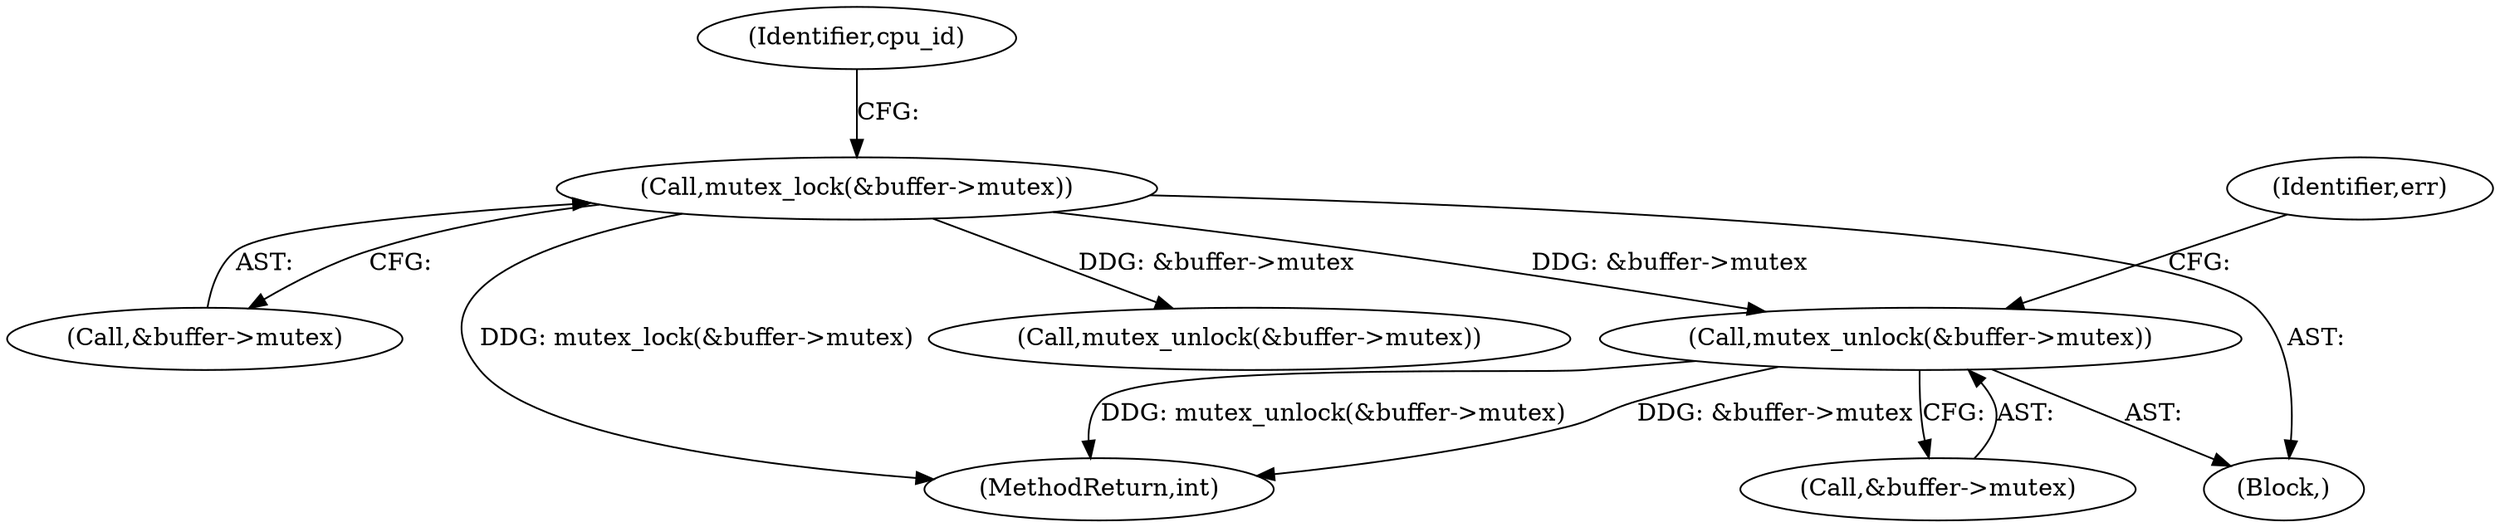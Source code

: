 digraph "0_linux_59643d1535eb220668692a5359de22545af579f6@API" {
"1000443" [label="(Call,mutex_unlock(&buffer->mutex))"];
"1000172" [label="(Call,mutex_lock(&buffer->mutex))"];
"1000444" [label="(Call,&buffer->mutex)"];
"1000120" [label="(Block,)"];
"1000173" [label="(Call,&buffer->mutex)"];
"1000172" [label="(Call,mutex_lock(&buffer->mutex))"];
"1000179" [label="(Identifier,cpu_id)"];
"1000405" [label="(Call,mutex_unlock(&buffer->mutex))"];
"1000449" [label="(Identifier,err)"];
"1000443" [label="(Call,mutex_unlock(&buffer->mutex))"];
"1000450" [label="(MethodReturn,int)"];
"1000443" -> "1000120"  [label="AST: "];
"1000443" -> "1000444"  [label="CFG: "];
"1000444" -> "1000443"  [label="AST: "];
"1000449" -> "1000443"  [label="CFG: "];
"1000443" -> "1000450"  [label="DDG: mutex_unlock(&buffer->mutex)"];
"1000443" -> "1000450"  [label="DDG: &buffer->mutex"];
"1000172" -> "1000443"  [label="DDG: &buffer->mutex"];
"1000172" -> "1000120"  [label="AST: "];
"1000172" -> "1000173"  [label="CFG: "];
"1000173" -> "1000172"  [label="AST: "];
"1000179" -> "1000172"  [label="CFG: "];
"1000172" -> "1000450"  [label="DDG: mutex_lock(&buffer->mutex)"];
"1000172" -> "1000405"  [label="DDG: &buffer->mutex"];
}

